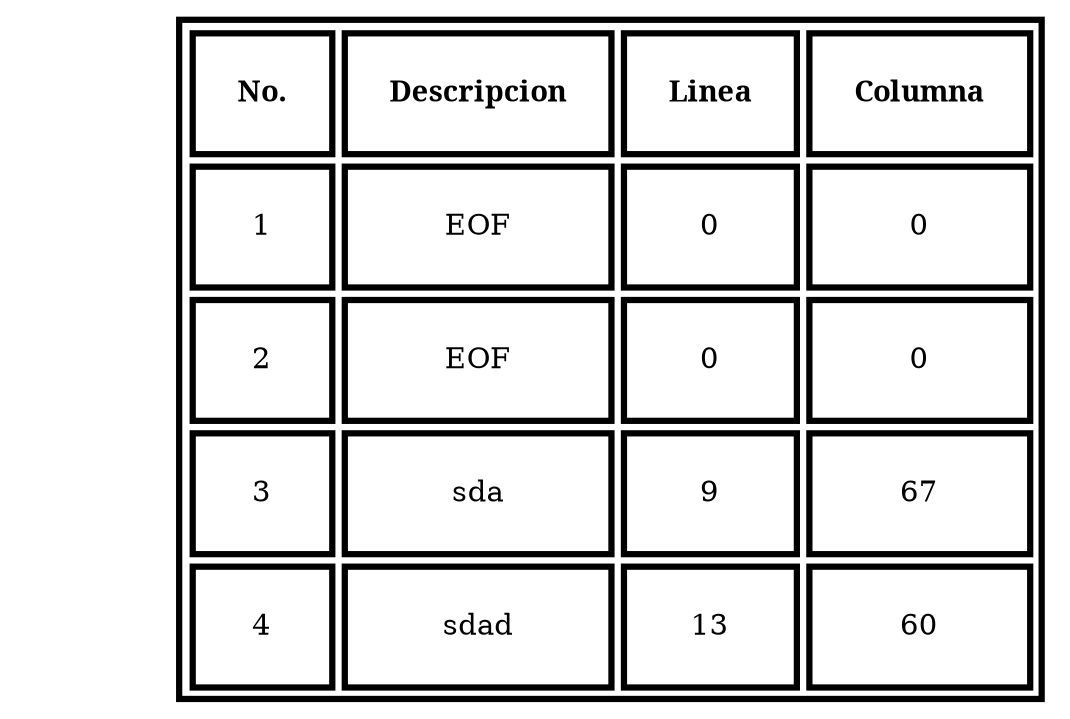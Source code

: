 digraph G {Start[label="", shape=none]
a0[shape=none label=<<TABLE align="center" border="3" cellspacing="3" cellpadding="20"><TR><TD><FONT FACE="bold">No.</FONT></TD><TD><FONT FACE="bold">Descripcion</FONT></TD><TD><FONT FACE="bold">Linea</FONT></TD><TD><FONT FACE="bold">Columna</FONT></TD></TR><TR><TD>1</TD><TD>EOF</TD><TD>0</TD><TD>0</TD></TR><TR><TD>2</TD><TD>EOF</TD><TD>0</TD><TD>0</TD></TR><TR><TD>3</TD><TD>sda</TD><TD>9</TD><TD>67</TD></TR><TR><TD>4</TD><TD>sdad</TD><TD>13</TD><TD>60</TD></TR></TABLE>>];}